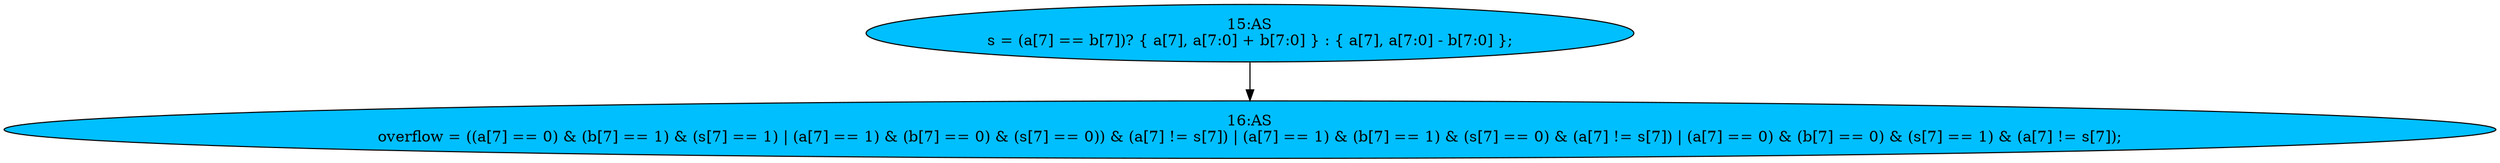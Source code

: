 strict digraph "compose( ,  )" {
	node [label="\N"];
	"16:AS"	[ast="<pyverilog.vparser.ast.Assign object at 0x7f57528ba350>",
		def_var="['overflow']",
		fillcolor=deepskyblue,
		label="16:AS
overflow = ((a[7] == 0) & (b[7] == 1) & (s[7] == 1) | (a[7] == 1) & (b[7] == 0) & (s[7] == 0)) & (a[7] != s[7]) | (a[7] == \
1) & (b[7] == 1) & (s[7] == 0) & (a[7] != s[7]) | (a[7] == 0) & (b[7] == 0) & (s[7] == 1) & (a[7] != s[7]);",
		statements="[]",
		style=filled,
		typ=Assign,
		use_var="['a', 'b', 's', 'a', 'b', 's', 'a', 's', 'a', 'b', 's', 'a', 's', 'a', 'b', 's', 'a', 's']"];
	"15:AS"	[ast="<pyverilog.vparser.ast.Assign object at 0x7f5753164150>",
		def_var="['s']",
		fillcolor=deepskyblue,
		label="15:AS
s = (a[7] == b[7])? { a[7], a[7:0] + b[7:0] } : { a[7], a[7:0] - b[7:0] };",
		statements="[]",
		style=filled,
		typ=Assign,
		use_var="['a', 'b', 'a', 'a', 'b', 'a', 'a', 'b']"];
	"15:AS" -> "16:AS";
}
